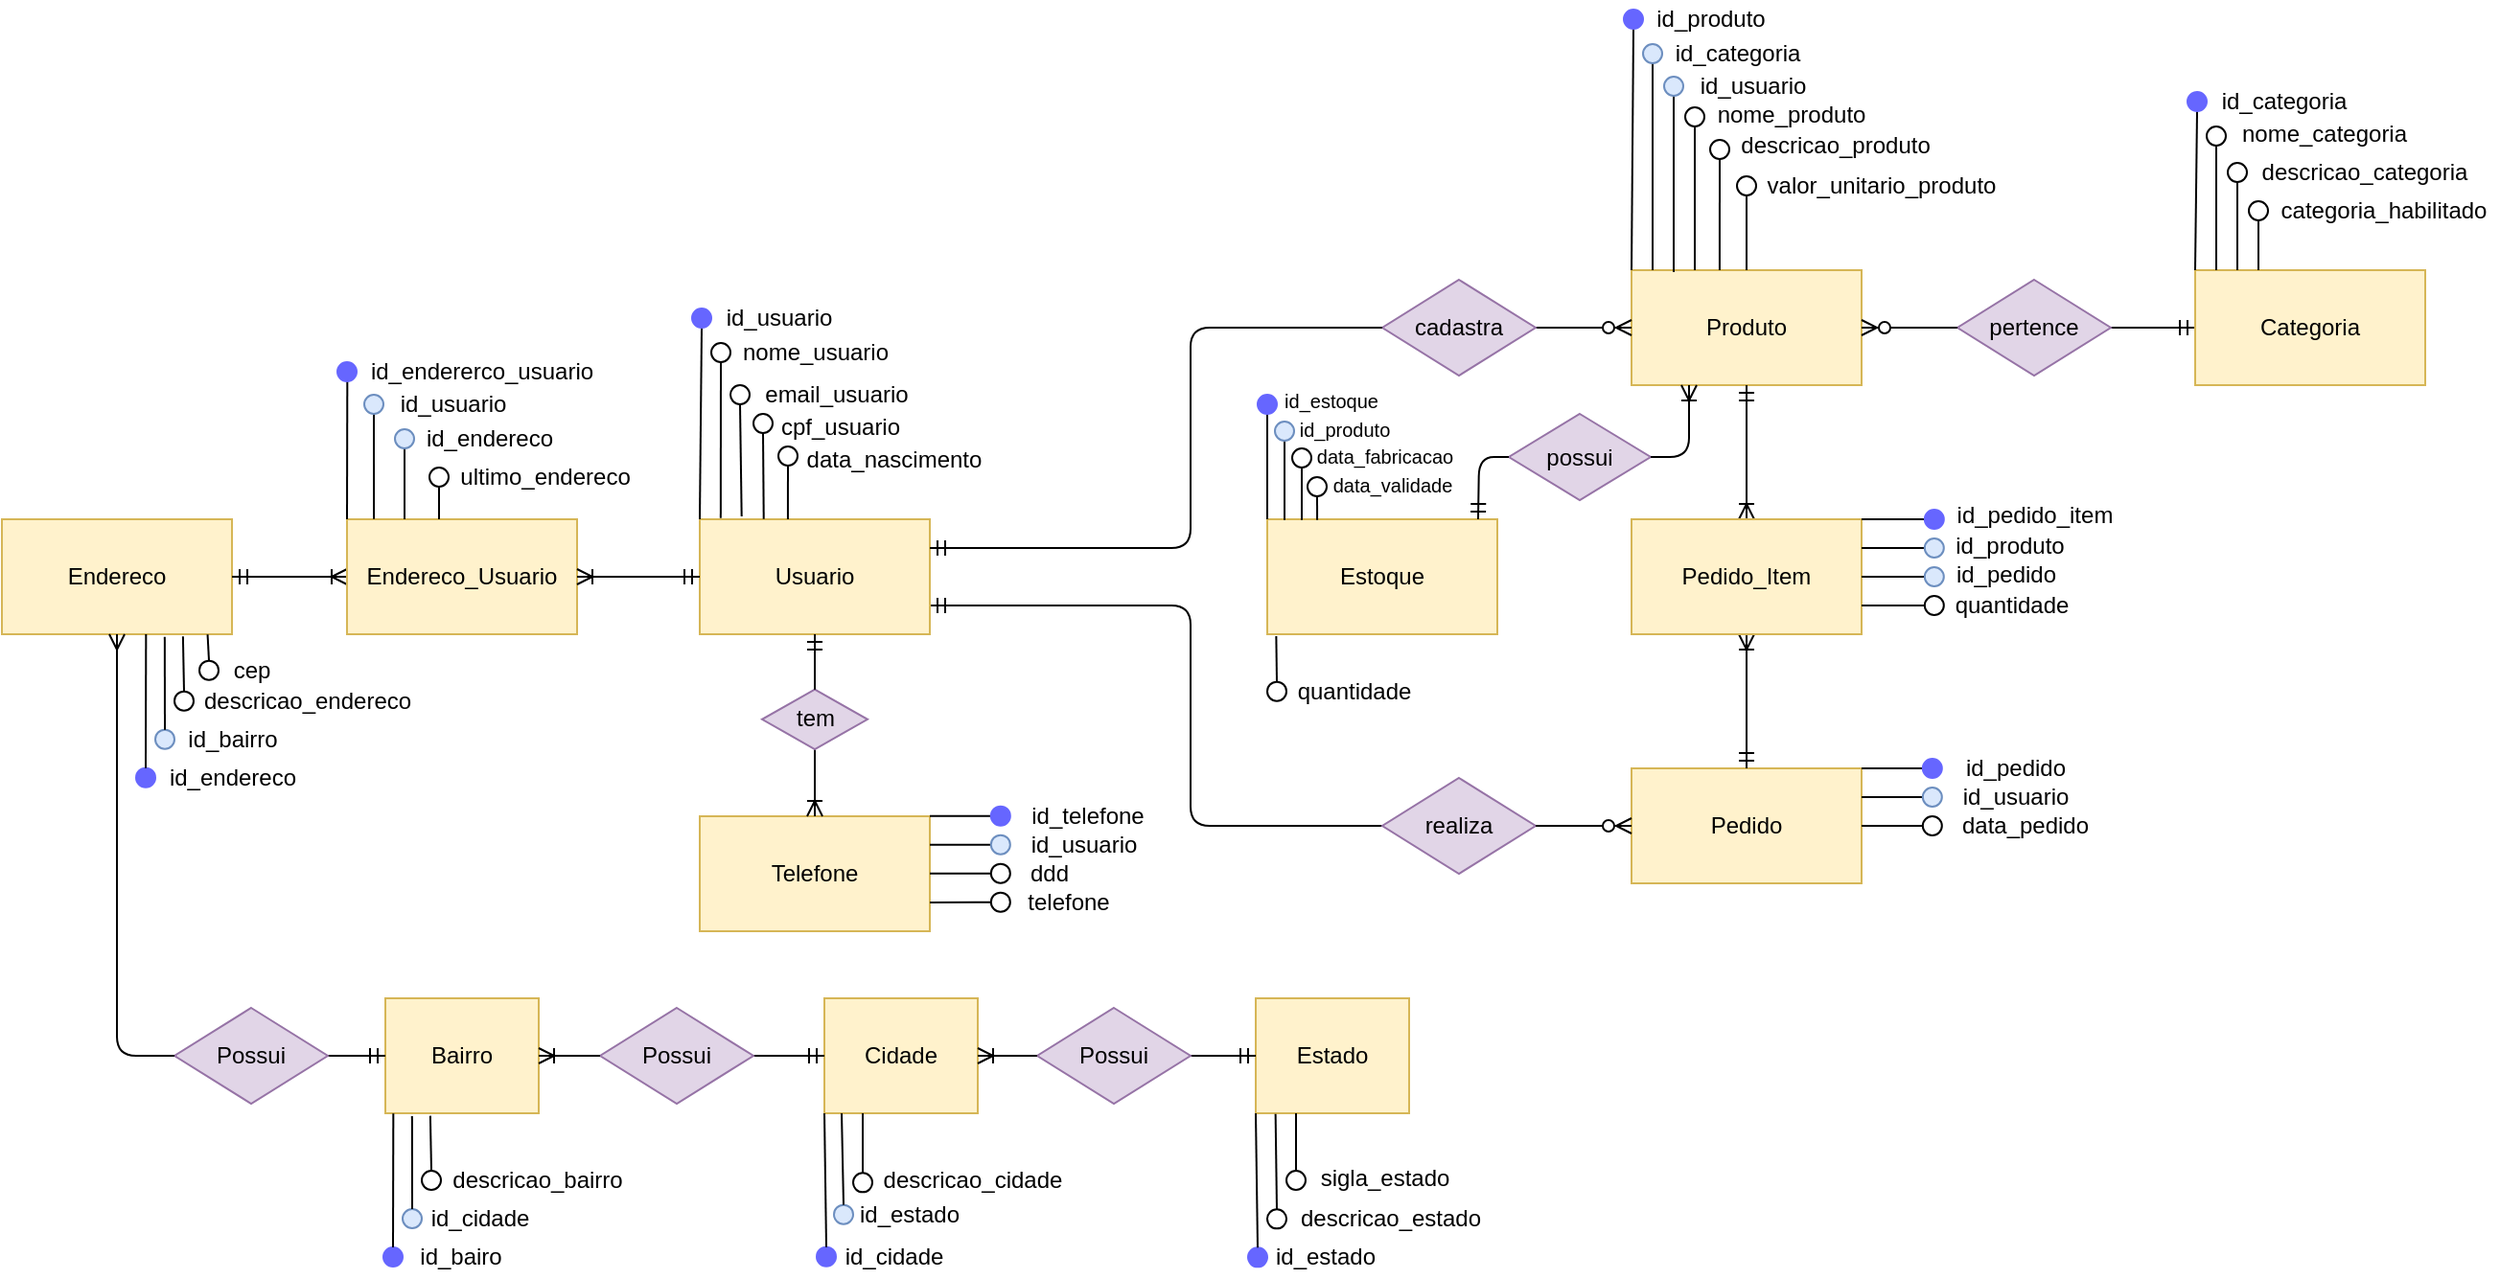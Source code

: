 <mxfile version="13.5.3" type="device"><diagram id="JwqUlzZLBY9QPJrZEvL3" name="Page-1"><mxGraphModel dx="2651" dy="984" grid="1" gridSize="10" guides="1" tooltips="1" connect="1" arrows="1" fold="1" page="1" pageScale="1" pageWidth="827" pageHeight="1169" math="0" shadow="0"><root><mxCell id="0"/><mxCell id="1" parent="0"/><mxCell id="ffkECKx6eUQ-tuwifMbe-81" value="Pedido" style="rounded=0;whiteSpace=wrap;html=1;fillColor=#fff2cc;strokeColor=#d6b656;" parent="1" vertex="1"><mxGeometry x="480" y="440" width="120" height="60" as="geometry"/></mxCell><mxCell id="ffkECKx6eUQ-tuwifMbe-83" value="Produto" style="rounded=0;whiteSpace=wrap;html=1;fillColor=#fff2cc;strokeColor=#d6b656;" parent="1" vertex="1"><mxGeometry x="480" y="180" width="120" height="60" as="geometry"/></mxCell><mxCell id="ffkECKx6eUQ-tuwifMbe-90" value="" style="endArrow=none;html=1;exitX=0;exitY=0.5;exitDx=0;exitDy=0;entryX=1;entryY=0.5;entryDx=0;entryDy=0;startArrow=ERmandOne;startFill=0;endFill=0;" parent="1" source="ffkECKx6eUQ-tuwifMbe-239" target="ffkECKx6eUQ-tuwifMbe-91" edge="1"><mxGeometry width="50" height="50" relative="1" as="geometry"><mxPoint x="770" y="210" as="sourcePoint"/><mxPoint x="740" y="270" as="targetPoint"/></mxGeometry></mxCell><mxCell id="ffkECKx6eUQ-tuwifMbe-91" value="pertence" style="rhombus;whiteSpace=wrap;html=1;fillColor=#e1d5e7;strokeColor=#9673a6;" parent="1" vertex="1"><mxGeometry x="650" y="185" width="80" height="50" as="geometry"/></mxCell><mxCell id="ffkECKx6eUQ-tuwifMbe-92" value="" style="endArrow=ERzeroToMany;html=1;exitX=0;exitY=0.5;exitDx=0;exitDy=0;entryX=1;entryY=0.5;entryDx=0;entryDy=0;startArrow=none;startFill=0;endFill=1;" parent="1" source="ffkECKx6eUQ-tuwifMbe-91" target="ffkECKx6eUQ-tuwifMbe-83" edge="1"><mxGeometry width="50" height="50" relative="1" as="geometry"><mxPoint x="810" y="340" as="sourcePoint"/><mxPoint x="570" y="330" as="targetPoint"/></mxGeometry></mxCell><mxCell id="ffkECKx6eUQ-tuwifMbe-101" value="" style="endArrow=none;html=1;exitX=1;exitY=0.75;exitDx=0;exitDy=0;startArrow=ERmandOne;startFill=0;endFill=0;entryX=0;entryY=0.5;entryDx=0;entryDy=0;edgeStyle=orthogonalEdgeStyle;" parent="1" source="ffkECKx6eUQ-tuwifMbe-188" target="ffkECKx6eUQ-tuwifMbe-102" edge="1"><mxGeometry width="50" height="50" relative="1" as="geometry"><mxPoint x="290" y="470" as="sourcePoint"/><mxPoint x="220" y="480" as="targetPoint"/><Array as="points"><mxPoint x="250" y="355"/><mxPoint x="250" y="470"/></Array></mxGeometry></mxCell><mxCell id="ffkECKx6eUQ-tuwifMbe-102" value="realiza" style="rhombus;whiteSpace=wrap;html=1;fillColor=#e1d5e7;strokeColor=#9673a6;" parent="1" vertex="1"><mxGeometry x="350" y="445" width="80" height="50" as="geometry"/></mxCell><mxCell id="ffkECKx6eUQ-tuwifMbe-138" value="" style="endArrow=ERzeroToMany;html=1;exitX=1;exitY=0.5;exitDx=0;exitDy=0;startArrow=none;startFill=0;endFill=1;entryX=0;entryY=0.5;entryDx=0;entryDy=0;" parent="1" source="ffkECKx6eUQ-tuwifMbe-102" target="ffkECKx6eUQ-tuwifMbe-81" edge="1"><mxGeometry width="50" height="50" relative="1" as="geometry"><mxPoint x="550" y="450" as="sourcePoint"/><mxPoint x="550" y="380" as="targetPoint"/></mxGeometry></mxCell><mxCell id="ffkECKx6eUQ-tuwifMbe-158" value="" style="endArrow=none;html=1;entryX=0;entryY=0;entryDx=0;entryDy=0;exitX=0.5;exitY=1;exitDx=0;exitDy=0;" parent="1" source="ffkECKx6eUQ-tuwifMbe-159" target="ffkECKx6eUQ-tuwifMbe-83" edge="1"><mxGeometry width="50" height="50" relative="1" as="geometry"><mxPoint x="480" y="100" as="sourcePoint"/><mxPoint x="490" y="190" as="targetPoint"/></mxGeometry></mxCell><mxCell id="ffkECKx6eUQ-tuwifMbe-159" value="" style="ellipse;whiteSpace=wrap;html=1;aspect=fixed;strokeColor=#6666FF;fillColor=#6666FF;" parent="1" vertex="1"><mxGeometry x="476" y="44" width="10" height="10" as="geometry"/></mxCell><mxCell id="ffkECKx6eUQ-tuwifMbe-164" value="id_produto" style="text;html=1;align=center;verticalAlign=middle;resizable=0;points=[];autosize=1;" parent="1" vertex="1"><mxGeometry x="486" y="39" width="70" height="20" as="geometry"/></mxCell><mxCell id="ffkECKx6eUQ-tuwifMbe-165" value="" style="endArrow=none;html=1;exitX=0.5;exitY=1;exitDx=0;exitDy=0;" parent="1" source="ffkECKx6eUQ-tuwifMbe-166" edge="1"><mxGeometry width="50" height="50" relative="1" as="geometry"><mxPoint x="503" y="115" as="sourcePoint"/><mxPoint x="502" y="181" as="targetPoint"/></mxGeometry></mxCell><mxCell id="ffkECKx6eUQ-tuwifMbe-166" value="" style="ellipse;whiteSpace=wrap;html=1;aspect=fixed;fillColor=#dae8fc;strokeColor=#6c8ebf;" parent="1" vertex="1"><mxGeometry x="497" y="79" width="10" height="10" as="geometry"/></mxCell><mxCell id="ffkECKx6eUQ-tuwifMbe-168" value="nome_produto" style="text;html=1;align=center;verticalAlign=middle;resizable=0;points=[];autosize=1;" parent="1" vertex="1"><mxGeometry x="518" y="89" width="90" height="20" as="geometry"/></mxCell><mxCell id="ffkECKx6eUQ-tuwifMbe-171" value="" style="endArrow=none;html=1;exitX=0.5;exitY=1;exitDx=0;exitDy=0;entryX=0.25;entryY=0;entryDx=0;entryDy=0;" parent="1" source="ffkECKx6eUQ-tuwifMbe-172" edge="1"><mxGeometry width="50" height="50" relative="1" as="geometry"><mxPoint x="514" y="140" as="sourcePoint"/><mxPoint x="513" y="180" as="targetPoint"/></mxGeometry></mxCell><mxCell id="ffkECKx6eUQ-tuwifMbe-172" value="" style="ellipse;whiteSpace=wrap;html=1;aspect=fixed;" parent="1" vertex="1"><mxGeometry x="508" y="95" width="10" height="10" as="geometry"/></mxCell><mxCell id="ffkECKx6eUQ-tuwifMbe-174" value="" style="endArrow=none;html=1;exitX=0.5;exitY=1;exitDx=0;exitDy=0;" parent="1" source="ffkECKx6eUQ-tuwifMbe-175" edge="1"><mxGeometry width="50" height="50" relative="1" as="geometry"><mxPoint x="494" y="110" as="sourcePoint"/><mxPoint x="491" y="180" as="targetPoint"/></mxGeometry></mxCell><mxCell id="ffkECKx6eUQ-tuwifMbe-175" value="" style="ellipse;whiteSpace=wrap;html=1;aspect=fixed;fillColor=#dae8fc;strokeColor=#6c8ebf;" parent="1" vertex="1"><mxGeometry x="486" y="62" width="10" height="10" as="geometry"/></mxCell><mxCell id="ffkECKx6eUQ-tuwifMbe-178" value="descricao_produto" style="text;html=1;align=center;verticalAlign=middle;resizable=0;points=[];autosize=1;" parent="1" vertex="1"><mxGeometry x="531" y="105" width="110" height="20" as="geometry"/></mxCell><mxCell id="ffkECKx6eUQ-tuwifMbe-179" value="" style="endArrow=none;html=1;exitX=0.5;exitY=1;exitDx=0;exitDy=0;entryX=0.383;entryY=0;entryDx=0;entryDy=0;entryPerimeter=0;" parent="1" source="ffkECKx6eUQ-tuwifMbe-180" target="ffkECKx6eUQ-tuwifMbe-83" edge="1"><mxGeometry width="50" height="50" relative="1" as="geometry"><mxPoint x="527" y="140" as="sourcePoint"/><mxPoint x="490" y="190" as="targetPoint"/></mxGeometry></mxCell><mxCell id="ffkECKx6eUQ-tuwifMbe-180" value="" style="ellipse;whiteSpace=wrap;html=1;aspect=fixed;" parent="1" vertex="1"><mxGeometry x="521" y="112" width="10" height="10" as="geometry"/></mxCell><mxCell id="ffkECKx6eUQ-tuwifMbe-184" value="" style="endArrow=none;html=1;exitX=0.5;exitY=1;exitDx=0;exitDy=0;entryX=0.5;entryY=0;entryDx=0;entryDy=0;" parent="1" source="ffkECKx6eUQ-tuwifMbe-185" target="ffkECKx6eUQ-tuwifMbe-83" edge="1"><mxGeometry width="50" height="50" relative="1" as="geometry"><mxPoint x="537" y="150" as="sourcePoint"/><mxPoint x="535.96" y="190" as="targetPoint"/></mxGeometry></mxCell><mxCell id="ffkECKx6eUQ-tuwifMbe-185" value="" style="ellipse;whiteSpace=wrap;html=1;aspect=fixed;" parent="1" vertex="1"><mxGeometry x="535" y="131" width="10" height="10" as="geometry"/></mxCell><mxCell id="ffkECKx6eUQ-tuwifMbe-186" value="valor_unitario_produto" style="text;html=1;align=center;verticalAlign=middle;resizable=0;points=[];autosize=1;" parent="1" vertex="1"><mxGeometry x="545" y="126" width="130" height="20" as="geometry"/></mxCell><mxCell id="ffkECKx6eUQ-tuwifMbe-188" value="Usuario" style="rounded=0;whiteSpace=wrap;html=1;fillColor=#fff2cc;strokeColor=#d6b656;" parent="1" vertex="1"><mxGeometry x="-6" y="310" width="120" height="60" as="geometry"/></mxCell><mxCell id="ffkECKx6eUQ-tuwifMbe-189" value="" style="endArrow=none;html=1;entryX=0;entryY=0;entryDx=0;entryDy=0;exitX=0.5;exitY=1;exitDx=0;exitDy=0;" parent="1" source="ffkECKx6eUQ-tuwifMbe-190" target="ffkECKx6eUQ-tuwifMbe-188" edge="1"><mxGeometry width="50" height="50" relative="1" as="geometry"><mxPoint x="-6" y="232" as="sourcePoint"/><mxPoint x="4" y="322" as="targetPoint"/></mxGeometry></mxCell><mxCell id="ffkECKx6eUQ-tuwifMbe-190" value="" style="ellipse;whiteSpace=wrap;html=1;aspect=fixed;strokeColor=#6666FF;fillColor=#6666FF;" parent="1" vertex="1"><mxGeometry x="-10" y="200" width="10" height="10" as="geometry"/></mxCell><mxCell id="ffkECKx6eUQ-tuwifMbe-191" value="id_usuario" style="text;html=1;align=center;verticalAlign=middle;resizable=0;points=[];autosize=1;" parent="1" vertex="1"><mxGeometry y="195" width="70" height="20" as="geometry"/></mxCell><mxCell id="ffkECKx6eUQ-tuwifMbe-194" value="nome_usuario" style="text;html=1;align=center;verticalAlign=middle;resizable=0;points=[];autosize=1;" parent="1" vertex="1"><mxGeometry x="9" y="213" width="90" height="20" as="geometry"/></mxCell><mxCell id="ffkECKx6eUQ-tuwifMbe-195" value="" style="endArrow=none;html=1;exitX=0.5;exitY=1;exitDx=0;exitDy=0;entryX=0.278;entryY=-0.003;entryDx=0;entryDy=0;entryPerimeter=0;" parent="1" source="ffkECKx6eUQ-tuwifMbe-196" target="ffkECKx6eUQ-tuwifMbe-188" edge="1"><mxGeometry width="50" height="50" relative="1" as="geometry"><mxPoint x="28" y="272" as="sourcePoint"/><mxPoint x="27" y="300" as="targetPoint"/></mxGeometry></mxCell><mxCell id="ffkECKx6eUQ-tuwifMbe-196" value="" style="ellipse;whiteSpace=wrap;html=1;aspect=fixed;" parent="1" vertex="1"><mxGeometry x="22" y="255" width="10" height="10" as="geometry"/></mxCell><mxCell id="ffkECKx6eUQ-tuwifMbe-198" value="" style="endArrow=none;html=1;exitX=0.5;exitY=1;exitDx=0;exitDy=0;entryX=0.091;entryY=-0.011;entryDx=0;entryDy=0;entryPerimeter=0;" parent="1" source="ffkECKx6eUQ-tuwifMbe-199" target="ffkECKx6eUQ-tuwifMbe-188" edge="1"><mxGeometry width="50" height="50" relative="1" as="geometry"><mxPoint x="8" y="242" as="sourcePoint"/><mxPoint x="5" y="300" as="targetPoint"/></mxGeometry></mxCell><mxCell id="ffkECKx6eUQ-tuwifMbe-199" value="" style="ellipse;whiteSpace=wrap;html=1;aspect=fixed;" parent="1" vertex="1"><mxGeometry y="218" width="10" height="10" as="geometry"/></mxCell><mxCell id="ffkECKx6eUQ-tuwifMbe-200" value="email_usuario" style="text;html=1;align=center;verticalAlign=middle;resizable=0;points=[];autosize=1;" parent="1" vertex="1"><mxGeometry x="20" y="235" width="90" height="20" as="geometry"/></mxCell><mxCell id="ffkECKx6eUQ-tuwifMbe-201" value="" style="endArrow=none;html=1;exitX=0.5;exitY=1;exitDx=0;exitDy=0;entryX=0.383;entryY=0;entryDx=0;entryDy=0;entryPerimeter=0;" parent="1" source="ffkECKx6eUQ-tuwifMbe-202" target="ffkECKx6eUQ-tuwifMbe-188" edge="1"><mxGeometry width="50" height="50" relative="1" as="geometry"><mxPoint x="41" y="272" as="sourcePoint"/><mxPoint x="4" y="322" as="targetPoint"/></mxGeometry></mxCell><mxCell id="ffkECKx6eUQ-tuwifMbe-202" value="" style="ellipse;whiteSpace=wrap;html=1;aspect=fixed;" parent="1" vertex="1"><mxGeometry x="35" y="272" width="10" height="10" as="geometry"/></mxCell><mxCell id="ffkECKx6eUQ-tuwifMbe-203" value="" style="endArrow=none;html=1;exitX=0.5;exitY=1;exitDx=0;exitDy=0;entryX=0.182;entryY=-0.025;entryDx=0;entryDy=0;entryPerimeter=0;" parent="1" source="ffkECKx6eUQ-tuwifMbe-204" target="ffkECKx6eUQ-tuwifMbe-188" edge="1"><mxGeometry width="50" height="50" relative="1" as="geometry"><mxPoint x="51" y="282" as="sourcePoint"/><mxPoint x="49.96" y="322" as="targetPoint"/></mxGeometry></mxCell><mxCell id="ffkECKx6eUQ-tuwifMbe-204" value="" style="ellipse;whiteSpace=wrap;html=1;aspect=fixed;" parent="1" vertex="1"><mxGeometry x="10" y="240" width="10" height="10" as="geometry"/></mxCell><mxCell id="ffkECKx6eUQ-tuwifMbe-205" value="cpf_usuario" style="text;html=1;align=center;verticalAlign=middle;resizable=0;points=[];autosize=1;" parent="1" vertex="1"><mxGeometry x="26.5" y="252" width="80" height="20" as="geometry"/></mxCell><mxCell id="ffkECKx6eUQ-tuwifMbe-206" value="data_nascimento" style="text;html=1;align=center;verticalAlign=middle;resizable=0;points=[];autosize=1;" parent="1" vertex="1"><mxGeometry x="40" y="269" width="110" height="20" as="geometry"/></mxCell><mxCell id="ffkECKx6eUQ-tuwifMbe-239" value="Categoria" style="rounded=0;whiteSpace=wrap;html=1;fillColor=#fff2cc;strokeColor=#d6b656;" parent="1" vertex="1"><mxGeometry x="774" y="180" width="120" height="60" as="geometry"/></mxCell><mxCell id="ffkECKx6eUQ-tuwifMbe-240" value="" style="endArrow=none;html=1;entryX=0;entryY=0;entryDx=0;entryDy=0;exitX=0.5;exitY=1;exitDx=0;exitDy=0;" parent="1" source="ffkECKx6eUQ-tuwifMbe-241" target="ffkECKx6eUQ-tuwifMbe-239" edge="1"><mxGeometry width="50" height="50" relative="1" as="geometry"><mxPoint x="774" y="105" as="sourcePoint"/><mxPoint x="784" y="195" as="targetPoint"/></mxGeometry></mxCell><mxCell id="ffkECKx6eUQ-tuwifMbe-241" value="" style="ellipse;whiteSpace=wrap;html=1;aspect=fixed;strokeColor=#6666FF;fillColor=#6666FF;" parent="1" vertex="1"><mxGeometry x="770" y="87" width="10" height="10" as="geometry"/></mxCell><mxCell id="ffkECKx6eUQ-tuwifMbe-242" value="id_categoria" style="text;html=1;align=center;verticalAlign=middle;resizable=0;points=[];autosize=1;" parent="1" vertex="1"><mxGeometry x="780" y="82" width="80" height="20" as="geometry"/></mxCell><mxCell id="ffkECKx6eUQ-tuwifMbe-243" value="" style="endArrow=none;html=1;exitX=0.5;exitY=1;exitDx=0;exitDy=0;" parent="1" source="ffkECKx6eUQ-tuwifMbe-244" edge="1"><mxGeometry width="50" height="50" relative="1" as="geometry"><mxPoint x="797" y="120" as="sourcePoint"/><mxPoint x="796" y="180" as="targetPoint"/></mxGeometry></mxCell><mxCell id="ffkECKx6eUQ-tuwifMbe-244" value="" style="ellipse;whiteSpace=wrap;html=1;aspect=fixed;" parent="1" vertex="1"><mxGeometry x="791" y="124" width="10" height="10" as="geometry"/></mxCell><mxCell id="ffkECKx6eUQ-tuwifMbe-245" value="nome_categoria" style="text;html=1;align=center;verticalAlign=middle;resizable=0;points=[];autosize=1;" parent="1" vertex="1"><mxGeometry x="791" y="99" width="100" height="20" as="geometry"/></mxCell><mxCell id="ffkECKx6eUQ-tuwifMbe-246" value="" style="endArrow=none;html=1;exitX=0.5;exitY=1;exitDx=0;exitDy=0;" parent="1" source="ffkECKx6eUQ-tuwifMbe-247" edge="1"><mxGeometry width="50" height="50" relative="1" as="geometry"><mxPoint x="808" y="145" as="sourcePoint"/><mxPoint x="807" y="180" as="targetPoint"/></mxGeometry></mxCell><mxCell id="ffkECKx6eUQ-tuwifMbe-247" value="" style="ellipse;whiteSpace=wrap;html=1;aspect=fixed;" parent="1" vertex="1"><mxGeometry x="802" y="144" width="10" height="10" as="geometry"/></mxCell><mxCell id="ffkECKx6eUQ-tuwifMbe-248" value="categoria_habilitado" style="text;html=1;align=center;verticalAlign=middle;resizable=0;points=[];autosize=1;" parent="1" vertex="1"><mxGeometry x="812" y="139" width="120" height="20" as="geometry"/></mxCell><mxCell id="ffkECKx6eUQ-tuwifMbe-249" value="" style="endArrow=none;html=1;exitX=0.5;exitY=1;exitDx=0;exitDy=0;" parent="1" source="ffkECKx6eUQ-tuwifMbe-250" edge="1"><mxGeometry width="50" height="50" relative="1" as="geometry"><mxPoint x="788" y="115" as="sourcePoint"/><mxPoint x="785" y="180" as="targetPoint"/></mxGeometry></mxCell><mxCell id="ffkECKx6eUQ-tuwifMbe-250" value="" style="ellipse;whiteSpace=wrap;html=1;aspect=fixed;" parent="1" vertex="1"><mxGeometry x="780" y="105" width="10" height="10" as="geometry"/></mxCell><mxCell id="ffkECKx6eUQ-tuwifMbe-251" value="descricao_categoria" style="text;html=1;align=center;verticalAlign=middle;resizable=0;points=[];autosize=1;" parent="1" vertex="1"><mxGeometry x="802" y="119" width="120" height="20" as="geometry"/></mxCell><mxCell id="ffkECKx6eUQ-tuwifMbe-256" value="id_categoria" style="text;html=1;align=center;verticalAlign=middle;resizable=0;points=[];autosize=1;" parent="1" vertex="1"><mxGeometry x="495" y="57" width="80" height="20" as="geometry"/></mxCell><mxCell id="ffkECKx6eUQ-tuwifMbe-268" value="" style="endArrow=none;html=1;exitX=0;exitY=0.5;exitDx=0;exitDy=0;entryX=1;entryY=0.25;entryDx=0;entryDy=0;" parent="1" source="ffkECKx6eUQ-tuwifMbe-269" target="ffkECKx6eUQ-tuwifMbe-81" edge="1"><mxGeometry width="50" height="50" relative="1" as="geometry"><mxPoint x="634.82" y="439" as="sourcePoint"/><mxPoint x="600.003" y="473.183" as="targetPoint"/></mxGeometry></mxCell><mxCell id="ffkECKx6eUQ-tuwifMbe-269" value="" style="ellipse;whiteSpace=wrap;html=1;aspect=fixed;fillColor=#dae8fc;strokeColor=#6c8ebf;" parent="1" vertex="1"><mxGeometry x="631.91" y="450" width="10" height="10" as="geometry"/></mxCell><mxCell id="ffkECKx6eUQ-tuwifMbe-282" value="" style="endArrow=none;html=1;entryX=1;entryY=0;entryDx=0;entryDy=0;exitX=0;exitY=0.5;exitDx=0;exitDy=0;" parent="1" source="ffkECKx6eUQ-tuwifMbe-284" target="ffkECKx6eUQ-tuwifMbe-81" edge="1"><mxGeometry width="50" height="50" relative="1" as="geometry"><mxPoint x="620" y="440" as="sourcePoint"/><mxPoint x="610.003" y="483.183" as="targetPoint"/></mxGeometry></mxCell><mxCell id="ffkECKx6eUQ-tuwifMbe-283" value="id_pedido" style="text;html=1;align=center;verticalAlign=middle;resizable=0;points=[];autosize=1;" parent="1" vertex="1"><mxGeometry x="644.91" y="430" width="70" height="20" as="geometry"/></mxCell><mxCell id="ffkECKx6eUQ-tuwifMbe-284" value="" style="ellipse;whiteSpace=wrap;html=1;aspect=fixed;strokeColor=#6666FF;fillColor=#6666FF;" parent="1" vertex="1"><mxGeometry x="631.91" y="435" width="10" height="10" as="geometry"/></mxCell><mxCell id="ffkECKx6eUQ-tuwifMbe-285" value="id_usuario" style="text;html=1;align=center;verticalAlign=middle;resizable=0;points=[];autosize=1;" parent="1" vertex="1"><mxGeometry x="644.91" y="445" width="70" height="20" as="geometry"/></mxCell><mxCell id="ffkECKx6eUQ-tuwifMbe-304" value="" style="endArrow=none;html=1;entryX=1;entryY=0.5;entryDx=0;entryDy=0;startArrow=ERzeroToMany;startFill=1;endFill=0;exitX=0;exitY=0.5;exitDx=0;exitDy=0;" parent="1" source="ffkECKx6eUQ-tuwifMbe-83" target="ffkECKx6eUQ-tuwifMbe-305" edge="1"><mxGeometry width="50" height="50" relative="1" as="geometry"><mxPoint x="490" y="210" as="sourcePoint"/><mxPoint x="442" y="275" as="targetPoint"/></mxGeometry></mxCell><mxCell id="ffkECKx6eUQ-tuwifMbe-305" value="cadastra" style="rhombus;whiteSpace=wrap;html=1;fillColor=#e1d5e7;strokeColor=#9673a6;" parent="1" vertex="1"><mxGeometry x="350" y="185" width="80" height="50" as="geometry"/></mxCell><mxCell id="ffkECKx6eUQ-tuwifMbe-306" value="" style="endArrow=ERmandOne;html=1;exitX=0;exitY=0.5;exitDx=0;exitDy=0;entryX=1;entryY=0.25;entryDx=0;entryDy=0;startArrow=none;startFill=0;endFill=0;edgeStyle=orthogonalEdgeStyle;" parent="1" source="ffkECKx6eUQ-tuwifMbe-305" target="ffkECKx6eUQ-tuwifMbe-188" edge="1"><mxGeometry width="50" height="50" relative="1" as="geometry"><mxPoint x="512" y="345" as="sourcePoint"/><mxPoint x="290" y="210" as="targetPoint"/><Array as="points"><mxPoint x="250" y="210"/><mxPoint x="250" y="325"/></Array></mxGeometry></mxCell><mxCell id="ffkECKx6eUQ-tuwifMbe-335" value="id_usuario" style="text;html=1;align=center;verticalAlign=middle;resizable=0;points=[];autosize=1;" parent="1" vertex="1"><mxGeometry x="508" y="74" width="70" height="20" as="geometry"/></mxCell><mxCell id="ffkECKx6eUQ-tuwifMbe-336" value="data_pedido" style="text;html=1;align=center;verticalAlign=middle;resizable=0;points=[];autosize=1;" parent="1" vertex="1"><mxGeometry x="644.91" y="460" width="80" height="20" as="geometry"/></mxCell><mxCell id="ffkECKx6eUQ-tuwifMbe-339" value="" style="endArrow=none;html=1;entryX=1;entryY=0.5;entryDx=0;entryDy=0;exitX=0;exitY=0.5;exitDx=0;exitDy=0;" parent="1" source="ffkECKx6eUQ-tuwifMbe-454" target="ffkECKx6eUQ-tuwifMbe-81" edge="1"><mxGeometry width="50" height="50" relative="1" as="geometry"><mxPoint x="636.08" y="478.706" as="sourcePoint"/><mxPoint x="610" y="480" as="targetPoint"/></mxGeometry></mxCell><mxCell id="ffkECKx6eUQ-tuwifMbe-341" value="Endereco" style="rounded=0;whiteSpace=wrap;html=1;fillColor=#fff2cc;strokeColor=#d6b656;" parent="1" vertex="1"><mxGeometry x="-370" y="310" width="120" height="60" as="geometry"/></mxCell><mxCell id="ffkECKx6eUQ-tuwifMbe-342" value="" style="endArrow=ERoneToMany;html=1;exitX=1;exitY=0.5;exitDx=0;exitDy=0;startArrow=ERmandOne;startFill=0;endFill=0;entryX=0;entryY=0.5;entryDx=0;entryDy=0;" parent="1" source="ffkECKx6eUQ-tuwifMbe-341" target="ffkECKx6eUQ-tuwifMbe-343" edge="1"><mxGeometry width="50" height="50" relative="1" as="geometry"><mxPoint x="-60" y="450" as="sourcePoint"/><mxPoint x="-210" y="310" as="targetPoint"/></mxGeometry></mxCell><mxCell id="ffkECKx6eUQ-tuwifMbe-343" value="Endereco_Usuario" style="rounded=0;whiteSpace=wrap;html=1;fillColor=#fff2cc;strokeColor=#d6b656;" parent="1" vertex="1"><mxGeometry x="-190" y="310" width="120" height="60" as="geometry"/></mxCell><mxCell id="ffkECKx6eUQ-tuwifMbe-346" value="" style="endArrow=ERmandOne;html=1;exitX=1;exitY=0.5;exitDx=0;exitDy=0;startArrow=ERoneToMany;startFill=0;endFill=0;entryX=0;entryY=0.5;entryDx=0;entryDy=0;" parent="1" source="ffkECKx6eUQ-tuwifMbe-343" target="ffkECKx6eUQ-tuwifMbe-188" edge="1"><mxGeometry width="50" height="50" relative="1" as="geometry"><mxPoint x="-220" y="350" as="sourcePoint"/><mxPoint x="-180" y="350" as="targetPoint"/></mxGeometry></mxCell><mxCell id="ffkECKx6eUQ-tuwifMbe-348" value="" style="endArrow=ERoneToMany;html=1;exitX=0.5;exitY=0;exitDx=0;exitDy=0;startArrow=ERmandOne;startFill=0;endFill=0;entryX=0.5;entryY=1;entryDx=0;entryDy=0;" parent="1" source="ffkECKx6eUQ-tuwifMbe-81" target="ffkECKx6eUQ-tuwifMbe-350" edge="1"><mxGeometry width="50" height="50" relative="1" as="geometry"><mxPoint x="535" y="437" as="sourcePoint"/><mxPoint x="535" y="377" as="targetPoint"/></mxGeometry></mxCell><mxCell id="ffkECKx6eUQ-tuwifMbe-349" value="" style="endArrow=ERoneToMany;html=1;startArrow=ERmandOne;startFill=0;endFill=0;exitX=0.5;exitY=1;exitDx=0;exitDy=0;entryX=0.5;entryY=0;entryDx=0;entryDy=0;" parent="1" source="ffkECKx6eUQ-tuwifMbe-83" target="ffkECKx6eUQ-tuwifMbe-350" edge="1"><mxGeometry width="50" height="50" relative="1" as="geometry"><mxPoint x="535" y="237" as="sourcePoint"/><mxPoint x="555" y="277" as="targetPoint"/></mxGeometry></mxCell><mxCell id="ffkECKx6eUQ-tuwifMbe-350" value="Pedido_Item" style="rounded=0;whiteSpace=wrap;html=1;fillColor=#fff2cc;strokeColor=#d6b656;" parent="1" vertex="1"><mxGeometry x="480" y="310" width="120" height="60" as="geometry"/></mxCell><mxCell id="ffkECKx6eUQ-tuwifMbe-351" value="Cidade" style="rounded=0;whiteSpace=wrap;html=1;fillColor=#fff2cc;strokeColor=#d6b656;" parent="1" vertex="1"><mxGeometry x="59" y="560" width="80" height="60" as="geometry"/></mxCell><mxCell id="ffkECKx6eUQ-tuwifMbe-352" value="Bairro" style="rounded=0;whiteSpace=wrap;html=1;fillColor=#fff2cc;strokeColor=#d6b656;" parent="1" vertex="1"><mxGeometry x="-170" y="560" width="80" height="60" as="geometry"/></mxCell><mxCell id="ffkECKx6eUQ-tuwifMbe-353" value="Estado" style="rounded=0;whiteSpace=wrap;html=1;fillColor=#fff2cc;strokeColor=#d6b656;" parent="1" vertex="1"><mxGeometry x="284" y="560" width="80" height="60" as="geometry"/></mxCell><mxCell id="ffkECKx6eUQ-tuwifMbe-355" value="" style="edgeStyle=orthogonalEdgeStyle;fontSize=12;html=1;endArrow=ERmandOne;startArrow=none;entryX=0;entryY=0.5;entryDx=0;entryDy=0;exitX=1;exitY=0.5;exitDx=0;exitDy=0;endFill=0;startFill=0;" parent="1" source="ffkECKx6eUQ-tuwifMbe-356" target="ffkECKx6eUQ-tuwifMbe-352" edge="1"><mxGeometry width="100" height="100" relative="1" as="geometry"><mxPoint x="100" y="425" as="sourcePoint"/><mxPoint x="310" y="525" as="targetPoint"/><Array as="points"/></mxGeometry></mxCell><mxCell id="ffkECKx6eUQ-tuwifMbe-356" value="Possui" style="rhombus;whiteSpace=wrap;html=1;strokeWidth=1;align=center;fillColor=#e1d5e7;strokeColor=#9673a6;" parent="1" vertex="1"><mxGeometry x="-280" y="565" width="80" height="50" as="geometry"/></mxCell><mxCell id="ffkECKx6eUQ-tuwifMbe-357" value="" style="edgeStyle=orthogonalEdgeStyle;fontSize=12;html=1;endArrow=none;startArrow=ERmany;entryX=0;entryY=0.5;entryDx=0;entryDy=0;endFill=0;startFill=0;exitX=0.5;exitY=1;exitDx=0;exitDy=0;" parent="1" source="ffkECKx6eUQ-tuwifMbe-341" target="ffkECKx6eUQ-tuwifMbe-356" edge="1"><mxGeometry width="100" height="100" relative="1" as="geometry"><mxPoint x="-300" y="380" as="sourcePoint"/><mxPoint x="310" y="525" as="targetPoint"/><Array as="points"/></mxGeometry></mxCell><mxCell id="ffkECKx6eUQ-tuwifMbe-358" value="" style="edgeStyle=orthogonalEdgeStyle;fontSize=12;html=1;endArrow=ERmandOne;startArrow=none;entryX=0;entryY=0.5;entryDx=0;entryDy=0;exitX=1;exitY=0.5;exitDx=0;exitDy=0;endFill=0;startFill=0;" parent="1" source="ffkECKx6eUQ-tuwifMbe-359" target="ffkECKx6eUQ-tuwifMbe-351" edge="1"><mxGeometry width="100" height="100" relative="1" as="geometry"><mxPoint x="310" y="425" as="sourcePoint"/><mxPoint x="485" y="590" as="targetPoint"/><Array as="points"/></mxGeometry></mxCell><mxCell id="ffkECKx6eUQ-tuwifMbe-359" value="&lt;font&gt;Possui&lt;/font&gt;" style="rhombus;whiteSpace=wrap;html=1;strokeWidth=1;align=center;fillColor=#e1d5e7;strokeColor=#9673a6;" parent="1" vertex="1"><mxGeometry x="-58" y="565" width="80" height="50" as="geometry"/></mxCell><mxCell id="ffkECKx6eUQ-tuwifMbe-360" value="" style="edgeStyle=orthogonalEdgeStyle;fontSize=12;html=1;endArrow=none;startArrow=ERoneToMany;entryX=0;entryY=0.5;entryDx=0;entryDy=0;endFill=0;exitX=1;exitY=0.5;exitDx=0;exitDy=0;startFill=0;" parent="1" source="ffkECKx6eUQ-tuwifMbe-352" target="ffkECKx6eUQ-tuwifMbe-359" edge="1"><mxGeometry width="100" height="100" relative="1" as="geometry"><mxPoint x="350" y="590" as="sourcePoint"/><mxPoint x="520" y="525" as="targetPoint"/><Array as="points"/></mxGeometry></mxCell><mxCell id="ffkECKx6eUQ-tuwifMbe-361" value="" style="edgeStyle=orthogonalEdgeStyle;fontSize=12;html=1;endArrow=ERmandOne;startArrow=none;entryX=0;entryY=0.5;entryDx=0;entryDy=0;exitX=1;exitY=0.5;exitDx=0;exitDy=0;endFill=0;startFill=0;" parent="1" source="ffkECKx6eUQ-tuwifMbe-362" target="ffkECKx6eUQ-tuwifMbe-353" edge="1"><mxGeometry width="100" height="100" relative="1" as="geometry"><mxPoint x="530" y="345" as="sourcePoint"/><mxPoint x="705" y="510" as="targetPoint"/><Array as="points"/></mxGeometry></mxCell><mxCell id="ffkECKx6eUQ-tuwifMbe-362" value="&lt;font&gt;Possui&lt;/font&gt;" style="rhombus;whiteSpace=wrap;html=1;strokeWidth=1;align=center;fillColor=#e1d5e7;strokeColor=#9673a6;" parent="1" vertex="1"><mxGeometry x="170" y="565" width="80" height="50" as="geometry"/></mxCell><mxCell id="ffkECKx6eUQ-tuwifMbe-363" value="" style="edgeStyle=orthogonalEdgeStyle;fontSize=12;html=1;endArrow=none;startArrow=ERoneToMany;entryX=0;entryY=0.5;entryDx=0;entryDy=0;exitX=1;exitY=0.5;exitDx=0;exitDy=0;endFill=0;startFill=0;" parent="1" source="ffkECKx6eUQ-tuwifMbe-351" target="ffkECKx6eUQ-tuwifMbe-362" edge="1"><mxGeometry width="100" height="100" relative="1" as="geometry"><mxPoint x="570" y="510" as="sourcePoint"/><mxPoint x="740" y="445" as="targetPoint"/><Array as="points"/></mxGeometry></mxCell><mxCell id="ffkECKx6eUQ-tuwifMbe-364" value="" style="ellipse;whiteSpace=wrap;html=1;aspect=fixed;strokeColor=#6666FF;fillColor=#6666FF;" parent="1" vertex="1"><mxGeometry x="-171" y="690" width="10" height="10" as="geometry"/></mxCell><mxCell id="ffkECKx6eUQ-tuwifMbe-365" value="" style="endArrow=none;html=1;exitX=0.052;exitY=1.003;exitDx=0;exitDy=0;exitPerimeter=0;entryX=0.5;entryY=0;entryDx=0;entryDy=0;" parent="1" source="ffkECKx6eUQ-tuwifMbe-352" target="ffkECKx6eUQ-tuwifMbe-364" edge="1"><mxGeometry width="50" height="50" relative="1" as="geometry"><mxPoint x="-149" y="620" as="sourcePoint"/><mxPoint x="-140" y="640" as="targetPoint"/></mxGeometry></mxCell><mxCell id="ffkECKx6eUQ-tuwifMbe-368" value="" style="ellipse;whiteSpace=wrap;html=1;aspect=fixed;fillColor=#dae8fc;strokeColor=#6c8ebf;" parent="1" vertex="1"><mxGeometry x="-161" y="670" width="10" height="10" as="geometry"/></mxCell><mxCell id="ffkECKx6eUQ-tuwifMbe-369" value="" style="endArrow=none;html=1;exitX=0.174;exitY=1.026;exitDx=0;exitDy=0;exitPerimeter=0;entryX=0.5;entryY=0;entryDx=0;entryDy=0;" parent="1" source="ffkECKx6eUQ-tuwifMbe-352" target="ffkECKx6eUQ-tuwifMbe-368" edge="1"><mxGeometry width="50" height="50" relative="1" as="geometry"><mxPoint x="-155.84" y="630.18" as="sourcePoint"/><mxPoint x="-130" y="650" as="targetPoint"/></mxGeometry></mxCell><mxCell id="ffkECKx6eUQ-tuwifMbe-370" value="" style="ellipse;whiteSpace=wrap;html=1;aspect=fixed;" parent="1" vertex="1"><mxGeometry x="-151" y="650" width="10" height="10" as="geometry"/></mxCell><mxCell id="ffkECKx6eUQ-tuwifMbe-371" value="" style="endArrow=none;html=1;exitX=0.293;exitY=1.022;exitDx=0;exitDy=0;exitPerimeter=0;entryX=0.5;entryY=0;entryDx=0;entryDy=0;" parent="1" source="ffkECKx6eUQ-tuwifMbe-352" target="ffkECKx6eUQ-tuwifMbe-370" edge="1"><mxGeometry width="50" height="50" relative="1" as="geometry"><mxPoint x="-145.84" y="640.18" as="sourcePoint"/><mxPoint x="-120" y="660" as="targetPoint"/><Array as="points"><mxPoint x="-146" y="650"/></Array></mxGeometry></mxCell><mxCell id="2" value="id_bairo" style="text;html=1;align=center;verticalAlign=middle;resizable=0;points=[];autosize=1;fontColor=#000000;" parent="1" vertex="1"><mxGeometry x="-161" y="685" width="60" height="20" as="geometry"/></mxCell><mxCell id="ffkECKx6eUQ-tuwifMbe-372" value="descricao_bairro" style="text;html=1;align=center;verticalAlign=middle;resizable=0;points=[];autosize=1;fontColor=#000000;" parent="1" vertex="1"><mxGeometry x="-141" y="645" width="100" height="20" as="geometry"/></mxCell><mxCell id="ffkECKx6eUQ-tuwifMbe-373" value="id_cidade" style="text;html=1;align=center;verticalAlign=middle;resizable=0;points=[];autosize=1;fontColor=#000000;" parent="1" vertex="1"><mxGeometry x="-156" y="665" width="70" height="20" as="geometry"/></mxCell><mxCell id="ffkECKx6eUQ-tuwifMbe-383" value="" style="ellipse;whiteSpace=wrap;html=1;aspect=fixed;strokeColor=#6666FF;fillColor=#6666FF;" parent="1" vertex="1"><mxGeometry x="55" y="689.82" width="10" height="10" as="geometry"/></mxCell><mxCell id="ffkECKx6eUQ-tuwifMbe-384" value="" style="endArrow=none;html=1;entryX=0.5;entryY=0;entryDx=0;entryDy=0;exitX=0;exitY=1;exitDx=0;exitDy=0;" parent="1" source="ffkECKx6eUQ-tuwifMbe-351" target="ffkECKx6eUQ-tuwifMbe-383" edge="1"><mxGeometry width="50" height="50" relative="1" as="geometry"><mxPoint x="50" y="640" as="sourcePoint"/><mxPoint x="86" y="639.82" as="targetPoint"/></mxGeometry></mxCell><mxCell id="ffkECKx6eUQ-tuwifMbe-385" value="" style="ellipse;whiteSpace=wrap;html=1;aspect=fixed;fillColor=#dae8fc;strokeColor=#6c8ebf;" parent="1" vertex="1"><mxGeometry x="64" y="667.82" width="10" height="10" as="geometry"/></mxCell><mxCell id="ffkECKx6eUQ-tuwifMbe-387" value="" style="ellipse;whiteSpace=wrap;html=1;aspect=fixed;" parent="1" vertex="1"><mxGeometry x="74" y="651.18" width="10" height="10" as="geometry"/></mxCell><mxCell id="ffkECKx6eUQ-tuwifMbe-389" value="id_cidade" style="text;html=1;align=center;verticalAlign=middle;resizable=0;points=[];autosize=1;fontColor=#000000;" parent="1" vertex="1"><mxGeometry x="60" y="684.82" width="70" height="20" as="geometry"/></mxCell><mxCell id="ffkECKx6eUQ-tuwifMbe-390" value="descricao_cidade" style="text;html=1;align=center;verticalAlign=middle;resizable=0;points=[];autosize=1;fontColor=#000000;" parent="1" vertex="1"><mxGeometry x="80.5" y="644.82" width="110" height="20" as="geometry"/></mxCell><mxCell id="ffkECKx6eUQ-tuwifMbe-391" value="id_estado" style="text;html=1;align=center;verticalAlign=middle;resizable=0;points=[];autosize=1;fontColor=#000000;" parent="1" vertex="1"><mxGeometry x="68" y="662.82" width="70" height="20" as="geometry"/></mxCell><mxCell id="ffkECKx6eUQ-tuwifMbe-392" value="" style="ellipse;whiteSpace=wrap;html=1;aspect=fixed;strokeColor=#6666FF;fillColor=#6666FF;" parent="1" vertex="1"><mxGeometry x="280" y="690.18" width="10" height="10" as="geometry"/></mxCell><mxCell id="ffkECKx6eUQ-tuwifMbe-393" value="" style="endArrow=none;html=1;entryX=0.5;entryY=0;entryDx=0;entryDy=0;exitX=0;exitY=1;exitDx=0;exitDy=0;" parent="1" source="ffkECKx6eUQ-tuwifMbe-353" target="ffkECKx6eUQ-tuwifMbe-392" edge="1"><mxGeometry width="50" height="50" relative="1" as="geometry"><mxPoint x="270" y="630" as="sourcePoint"/><mxPoint x="311" y="640.18" as="targetPoint"/></mxGeometry></mxCell><mxCell id="ffkECKx6eUQ-tuwifMbe-394" value="" style="ellipse;whiteSpace=wrap;html=1;aspect=fixed;" parent="1" vertex="1"><mxGeometry x="290" y="670.18" width="10" height="10" as="geometry"/></mxCell><mxCell id="ffkECKx6eUQ-tuwifMbe-395" value="" style="endArrow=none;html=1;entryX=0.5;entryY=0;entryDx=0;entryDy=0;exitX=0.129;exitY=1.006;exitDx=0;exitDy=0;exitPerimeter=0;" parent="1" source="ffkECKx6eUQ-tuwifMbe-353" target="ffkECKx6eUQ-tuwifMbe-394" edge="1"><mxGeometry width="50" height="50" relative="1" as="geometry"><mxPoint x="295" y="640" as="sourcePoint"/><mxPoint x="321" y="650.18" as="targetPoint"/></mxGeometry></mxCell><mxCell id="ffkECKx6eUQ-tuwifMbe-398" value="id_estado" style="text;html=1;align=center;verticalAlign=middle;resizable=0;points=[];autosize=1;fontColor=#000000;" parent="1" vertex="1"><mxGeometry x="285" y="685.18" width="70" height="20" as="geometry"/></mxCell><mxCell id="ffkECKx6eUQ-tuwifMbe-399" value="descricao_estado" style="text;html=1;align=center;verticalAlign=middle;resizable=0;points=[];autosize=1;fontColor=#000000;" parent="1" vertex="1"><mxGeometry x="299" y="665.18" width="110" height="20" as="geometry"/></mxCell><mxCell id="ffkECKx6eUQ-tuwifMbe-401" value="" style="ellipse;whiteSpace=wrap;html=1;aspect=fixed;strokeColor=#6666FF;fillColor=#6666FF;" parent="1" vertex="1"><mxGeometry x="-300" y="439.82" width="10" height="10" as="geometry"/></mxCell><mxCell id="ffkECKx6eUQ-tuwifMbe-402" value="" style="endArrow=none;html=1;exitX=0.052;exitY=1.003;exitDx=0;exitDy=0;exitPerimeter=0;entryX=0.5;entryY=0;entryDx=0;entryDy=0;" parent="1" target="ffkECKx6eUQ-tuwifMbe-401" edge="1"><mxGeometry width="50" height="50" relative="1" as="geometry"><mxPoint x="-294.84" y="370.0" as="sourcePoint"/><mxPoint x="-269" y="389.82" as="targetPoint"/></mxGeometry></mxCell><mxCell id="ffkECKx6eUQ-tuwifMbe-403" value="" style="ellipse;whiteSpace=wrap;html=1;aspect=fixed;fillColor=#dae8fc;strokeColor=#6c8ebf;" parent="1" vertex="1"><mxGeometry x="-290" y="419.82" width="10" height="10" as="geometry"/></mxCell><mxCell id="ffkECKx6eUQ-tuwifMbe-404" value="" style="endArrow=none;html=1;exitX=0.174;exitY=1.026;exitDx=0;exitDy=0;exitPerimeter=0;entryX=0.5;entryY=0;entryDx=0;entryDy=0;" parent="1" target="ffkECKx6eUQ-tuwifMbe-403" edge="1"><mxGeometry width="50" height="50" relative="1" as="geometry"><mxPoint x="-285.08" y="371.38" as="sourcePoint"/><mxPoint x="-259" y="399.82" as="targetPoint"/></mxGeometry></mxCell><mxCell id="ffkECKx6eUQ-tuwifMbe-405" value="" style="ellipse;whiteSpace=wrap;html=1;aspect=fixed;" parent="1" vertex="1"><mxGeometry x="-280" y="399.82" width="10" height="10" as="geometry"/></mxCell><mxCell id="ffkECKx6eUQ-tuwifMbe-406" value="" style="endArrow=none;html=1;exitX=0.293;exitY=1.022;exitDx=0;exitDy=0;exitPerimeter=0;entryX=0.5;entryY=0;entryDx=0;entryDy=0;" parent="1" target="ffkECKx6eUQ-tuwifMbe-405" edge="1"><mxGeometry width="50" height="50" relative="1" as="geometry"><mxPoint x="-275.56" y="371.14" as="sourcePoint"/><mxPoint x="-249" y="409.82" as="targetPoint"/><Array as="points"><mxPoint x="-275" y="399.82"/></Array></mxGeometry></mxCell><mxCell id="ffkECKx6eUQ-tuwifMbe-407" value="id_endereco" style="text;html=1;align=center;verticalAlign=middle;resizable=0;points=[];autosize=1;fontColor=#000000;" parent="1" vertex="1"><mxGeometry x="-290" y="434.82" width="80" height="20" as="geometry"/></mxCell><mxCell id="ffkECKx6eUQ-tuwifMbe-408" value="descricao_endereco" style="text;html=1;align=center;verticalAlign=middle;resizable=0;points=[];autosize=1;fontColor=#000000;" parent="1" vertex="1"><mxGeometry x="-271" y="394.82" width="120" height="20" as="geometry"/></mxCell><mxCell id="ffkECKx6eUQ-tuwifMbe-409" value="id_bairro" style="text;html=1;align=center;verticalAlign=middle;resizable=0;points=[];autosize=1;fontColor=#000000;" parent="1" vertex="1"><mxGeometry x="-280" y="414.82" width="60" height="20" as="geometry"/></mxCell><mxCell id="ffkECKx6eUQ-tuwifMbe-423" value="" style="endArrow=none;html=1;entryX=0;entryY=0;entryDx=0;entryDy=0;" parent="1" source="ffkECKx6eUQ-tuwifMbe-424" target="ffkECKx6eUQ-tuwifMbe-343" edge="1"><mxGeometry width="50" height="50" relative="1" as="geometry"><mxPoint x="-190" y="230" as="sourcePoint"/><mxPoint x="-266" y="298" as="targetPoint"/></mxGeometry></mxCell><mxCell id="ffkECKx6eUQ-tuwifMbe-424" value="" style="ellipse;whiteSpace=wrap;html=1;aspect=fixed;strokeColor=#6666FF;fillColor=#6666FF;" parent="1" vertex="1"><mxGeometry x="-195" y="228" width="10" height="10" as="geometry"/></mxCell><mxCell id="ffkECKx6eUQ-tuwifMbe-430" value="id_endererco_usuario" style="text;html=1;align=center;verticalAlign=middle;resizable=0;points=[];autosize=1;" parent="1" vertex="1"><mxGeometry x="-185" y="223" width="130" height="20" as="geometry"/></mxCell><mxCell id="ffkECKx6eUQ-tuwifMbe-431" value="" style="endArrow=none;html=1;entryX=0.117;entryY=-0.003;entryDx=0;entryDy=0;entryPerimeter=0;" parent="1" source="ffkECKx6eUQ-tuwifMbe-432" target="ffkECKx6eUQ-tuwifMbe-343" edge="1"><mxGeometry width="50" height="50" relative="1" as="geometry"><mxPoint x="-175" y="245" as="sourcePoint"/><mxPoint x="-175" y="300" as="targetPoint"/></mxGeometry></mxCell><mxCell id="ffkECKx6eUQ-tuwifMbe-432" value="" style="ellipse;whiteSpace=wrap;html=1;aspect=fixed;strokeColor=#6c8ebf;fillColor=#dae8fc;" parent="1" vertex="1"><mxGeometry x="-181" y="245" width="10" height="10" as="geometry"/></mxCell><mxCell id="ffkECKx6eUQ-tuwifMbe-433" value="id_usuario" style="text;html=1;align=center;verticalAlign=middle;resizable=0;points=[];autosize=1;" parent="1" vertex="1"><mxGeometry x="-170" y="240" width="70" height="20" as="geometry"/></mxCell><mxCell id="ffkECKx6eUQ-tuwifMbe-434" value="" style="endArrow=none;html=1;entryX=0.25;entryY=0;entryDx=0;entryDy=0;" parent="1" source="ffkECKx6eUQ-tuwifMbe-435" target="ffkECKx6eUQ-tuwifMbe-343" edge="1"><mxGeometry width="50" height="50" relative="1" as="geometry"><mxPoint x="-161" y="265" as="sourcePoint"/><mxPoint x="-161" y="290" as="targetPoint"/></mxGeometry></mxCell><mxCell id="ffkECKx6eUQ-tuwifMbe-435" value="" style="ellipse;whiteSpace=wrap;html=1;aspect=fixed;strokeColor=#6c8ebf;fillColor=#dae8fc;" parent="1" vertex="1"><mxGeometry x="-165" y="263" width="10" height="10" as="geometry"/></mxCell><mxCell id="ffkECKx6eUQ-tuwifMbe-436" value="id_endereco" style="text;html=1;align=center;verticalAlign=middle;resizable=0;points=[];autosize=1;" parent="1" vertex="1"><mxGeometry x="-156" y="258" width="80" height="20" as="geometry"/></mxCell><mxCell id="ffkECKx6eUQ-tuwifMbe-437" value="" style="endArrow=none;html=1;entryX=0.4;entryY=0;entryDx=0;entryDy=0;entryPerimeter=0;" parent="1" source="ffkECKx6eUQ-tuwifMbe-438" target="ffkECKx6eUQ-tuwifMbe-343" edge="1"><mxGeometry width="50" height="50" relative="1" as="geometry"><mxPoint x="-143" y="285" as="sourcePoint"/><mxPoint x="-142" y="300" as="targetPoint"/></mxGeometry></mxCell><mxCell id="ffkECKx6eUQ-tuwifMbe-438" value="" style="ellipse;whiteSpace=wrap;html=1;aspect=fixed;" parent="1" vertex="1"><mxGeometry x="-147" y="283" width="10" height="10" as="geometry"/></mxCell><mxCell id="ffkECKx6eUQ-tuwifMbe-439" value="ultimo_endereco" style="text;html=1;align=center;verticalAlign=middle;resizable=0;points=[];autosize=1;" parent="1" vertex="1"><mxGeometry x="-137" y="278" width="100" height="20" as="geometry"/></mxCell><mxCell id="ffkECKx6eUQ-tuwifMbe-443" value="" style="endArrow=none;html=1;exitX=0;exitY=0.5;exitDx=0;exitDy=0;entryX=1;entryY=0.25;entryDx=0;entryDy=0;" parent="1" source="ffkECKx6eUQ-tuwifMbe-444" edge="1"><mxGeometry width="50" height="50" relative="1" as="geometry"><mxPoint x="632.91" y="329" as="sourcePoint"/><mxPoint x="600" y="325" as="targetPoint"/></mxGeometry></mxCell><mxCell id="ffkECKx6eUQ-tuwifMbe-444" value="" style="ellipse;whiteSpace=wrap;html=1;aspect=fixed;fillColor=#dae8fc;strokeColor=#6c8ebf;" parent="1" vertex="1"><mxGeometry x="632.91" y="320" width="10" height="10" as="geometry"/></mxCell><mxCell id="ffkECKx6eUQ-tuwifMbe-445" value="" style="endArrow=none;html=1;entryX=1;entryY=0.5;entryDx=0;entryDy=0;exitX=0;exitY=0.5;exitDx=0;exitDy=0;" parent="1" source="ffkECKx6eUQ-tuwifMbe-450" target="ffkECKx6eUQ-tuwifMbe-350" edge="1"><mxGeometry width="50" height="50" relative="1" as="geometry"><mxPoint x="633" y="344" as="sourcePoint"/><mxPoint x="601" y="344" as="targetPoint"/></mxGeometry></mxCell><mxCell id="ffkECKx6eUQ-tuwifMbe-446" value="" style="endArrow=none;html=1;exitX=0;exitY=0.5;exitDx=0;exitDy=0;entryX=1;entryY=0;entryDx=0;entryDy=0;" parent="1" source="ffkECKx6eUQ-tuwifMbe-448" target="ffkECKx6eUQ-tuwifMbe-350" edge="1"><mxGeometry width="50" height="50" relative="1" as="geometry"><mxPoint x="621" y="314" as="sourcePoint"/><mxPoint x="620" y="310" as="targetPoint"/></mxGeometry></mxCell><mxCell id="ffkECKx6eUQ-tuwifMbe-447" value="id_pedido_item" style="text;html=1;align=center;verticalAlign=middle;resizable=0;points=[];autosize=1;" parent="1" vertex="1"><mxGeometry x="640.0" y="298" width="100" height="20" as="geometry"/></mxCell><mxCell id="ffkECKx6eUQ-tuwifMbe-448" value="" style="ellipse;whiteSpace=wrap;html=1;aspect=fixed;strokeColor=#6666FF;fillColor=#6666FF;" parent="1" vertex="1"><mxGeometry x="632.91" y="305" width="10" height="10" as="geometry"/></mxCell><mxCell id="ffkECKx6eUQ-tuwifMbe-449" value="id_produto" style="text;html=1;align=center;verticalAlign=middle;resizable=0;points=[];autosize=1;" parent="1" vertex="1"><mxGeometry x="641.91" y="314" width="70" height="20" as="geometry"/></mxCell><mxCell id="ffkECKx6eUQ-tuwifMbe-450" value="" style="ellipse;whiteSpace=wrap;html=1;aspect=fixed;fillColor=#dae8fc;strokeColor=#6c8ebf;" parent="1" vertex="1"><mxGeometry x="632.91" y="335" width="10" height="10" as="geometry"/></mxCell><mxCell id="ffkECKx6eUQ-tuwifMbe-451" value="id_pedido" style="text;html=1;align=center;verticalAlign=middle;resizable=0;points=[];autosize=1;" parent="1" vertex="1"><mxGeometry x="640.0" y="329" width="70" height="20" as="geometry"/></mxCell><mxCell id="ffkECKx6eUQ-tuwifMbe-454" value="" style="ellipse;whiteSpace=wrap;html=1;aspect=fixed;" parent="1" vertex="1"><mxGeometry x="631.91" y="465" width="10" height="10" as="geometry"/></mxCell><mxCell id="ffkECKx6eUQ-tuwifMbe-455" value="Telefone" style="rounded=0;whiteSpace=wrap;html=1;fillColor=#fff2cc;strokeColor=#d6b656;" parent="1" vertex="1"><mxGeometry x="-6" y="465" width="120" height="60" as="geometry"/></mxCell><mxCell id="ffkECKx6eUQ-tuwifMbe-456" value="" style="endArrow=ERoneToMany;html=1;startArrow=none;startFill=0;endFill=0;entryX=0.5;entryY=0;entryDx=0;entryDy=0;exitX=0.5;exitY=1;exitDx=0;exitDy=0;" parent="1" source="ffkECKx6eUQ-tuwifMbe-457" target="ffkECKx6eUQ-tuwifMbe-455" edge="1"><mxGeometry width="50" height="50" relative="1" as="geometry"><mxPoint x="56" y="430" as="sourcePoint"/><mxPoint x="4" y="350" as="targetPoint"/></mxGeometry></mxCell><mxCell id="ffkECKx6eUQ-tuwifMbe-457" value="tem" style="rhombus;whiteSpace=wrap;html=1;fillColor=#e1d5e7;strokeColor=#9673a6;" parent="1" vertex="1"><mxGeometry x="26.5" y="398.82" width="55" height="31.18" as="geometry"/></mxCell><mxCell id="ffkECKx6eUQ-tuwifMbe-458" value="" style="endArrow=ERmandOne;html=1;startArrow=none;startFill=0;endFill=0;entryX=0.5;entryY=1;entryDx=0;entryDy=0;exitX=0.5;exitY=0;exitDx=0;exitDy=0;" parent="1" source="ffkECKx6eUQ-tuwifMbe-457" target="ffkECKx6eUQ-tuwifMbe-188" edge="1"><mxGeometry width="50" height="50" relative="1" as="geometry"><mxPoint x="66.5" y="460" as="sourcePoint"/><mxPoint x="66" y="481.2" as="targetPoint"/></mxGeometry></mxCell><mxCell id="ffkECKx6eUQ-tuwifMbe-459" value="" style="endArrow=none;html=1;exitX=0;exitY=0.5;exitDx=0;exitDy=0;entryX=1;entryY=0.25;entryDx=0;entryDy=0;" parent="1" source="ffkECKx6eUQ-tuwifMbe-460" edge="1"><mxGeometry width="50" height="50" relative="1" as="geometry"><mxPoint x="148.82" y="463.82" as="sourcePoint"/><mxPoint x="114" y="479.82" as="targetPoint"/></mxGeometry></mxCell><mxCell id="ffkECKx6eUQ-tuwifMbe-460" value="" style="ellipse;whiteSpace=wrap;html=1;aspect=fixed;fillColor=#dae8fc;strokeColor=#6c8ebf;" parent="1" vertex="1"><mxGeometry x="145.91" y="474.82" width="10" height="10" as="geometry"/></mxCell><mxCell id="ffkECKx6eUQ-tuwifMbe-461" value="" style="endArrow=none;html=1;entryX=1;entryY=0;entryDx=0;entryDy=0;exitX=0;exitY=0.5;exitDx=0;exitDy=0;" parent="1" source="ffkECKx6eUQ-tuwifMbe-463" edge="1"><mxGeometry width="50" height="50" relative="1" as="geometry"><mxPoint x="134" y="464.82" as="sourcePoint"/><mxPoint x="114" y="464.82" as="targetPoint"/></mxGeometry></mxCell><mxCell id="ffkECKx6eUQ-tuwifMbe-462" value="id_telefone" style="text;html=1;align=center;verticalAlign=middle;resizable=0;points=[];autosize=1;" parent="1" vertex="1"><mxGeometry x="160.91" y="454.82" width="70" height="20" as="geometry"/></mxCell><mxCell id="ffkECKx6eUQ-tuwifMbe-463" value="" style="ellipse;whiteSpace=wrap;html=1;aspect=fixed;strokeColor=#6666FF;fillColor=#6666FF;" parent="1" vertex="1"><mxGeometry x="145.91" y="459.82" width="10" height="10" as="geometry"/></mxCell><mxCell id="ffkECKx6eUQ-tuwifMbe-464" value="id_usuario" style="text;html=1;align=center;verticalAlign=middle;resizable=0;points=[];autosize=1;" parent="1" vertex="1"><mxGeometry x="158.91" y="469.82" width="70" height="20" as="geometry"/></mxCell><mxCell id="ffkECKx6eUQ-tuwifMbe-465" value="ddd" style="text;html=1;align=center;verticalAlign=middle;resizable=0;points=[];autosize=1;" parent="1" vertex="1"><mxGeometry x="155.91" y="484.82" width="40" height="20" as="geometry"/></mxCell><mxCell id="ffkECKx6eUQ-tuwifMbe-466" value="" style="endArrow=none;html=1;entryX=1;entryY=0.5;entryDx=0;entryDy=0;exitX=0;exitY=0.5;exitDx=0;exitDy=0;" parent="1" source="ffkECKx6eUQ-tuwifMbe-467" edge="1"><mxGeometry width="50" height="50" relative="1" as="geometry"><mxPoint x="150.08" y="503.526" as="sourcePoint"/><mxPoint x="114" y="494.82" as="targetPoint"/></mxGeometry></mxCell><mxCell id="ffkECKx6eUQ-tuwifMbe-467" value="" style="ellipse;whiteSpace=wrap;html=1;aspect=fixed;" parent="1" vertex="1"><mxGeometry x="145.91" y="489.82" width="10" height="10" as="geometry"/></mxCell><mxCell id="ffkECKx6eUQ-tuwifMbe-468" value="" style="endArrow=none;html=1;entryX=1;entryY=0.75;entryDx=0;entryDy=0;exitX=0;exitY=0.5;exitDx=0;exitDy=0;" parent="1" source="ffkECKx6eUQ-tuwifMbe-469" target="ffkECKx6eUQ-tuwifMbe-455" edge="1"><mxGeometry width="50" height="50" relative="1" as="geometry"><mxPoint x="156" y="505" as="sourcePoint"/><mxPoint x="124.0" y="504.82" as="targetPoint"/></mxGeometry></mxCell><mxCell id="ffkECKx6eUQ-tuwifMbe-469" value="" style="ellipse;whiteSpace=wrap;html=1;aspect=fixed;" parent="1" vertex="1"><mxGeometry x="145.91" y="504.82" width="10" height="10" as="geometry"/></mxCell><mxCell id="ffkECKx6eUQ-tuwifMbe-470" value="telefone" style="text;html=1;align=center;verticalAlign=middle;resizable=0;points=[];autosize=1;" parent="1" vertex="1"><mxGeometry x="155.91" y="499.82" width="60" height="20" as="geometry"/></mxCell><mxCell id="ffkECKx6eUQ-tuwifMbe-480" value="data_fabricacao" style="text;html=1;align=center;verticalAlign=middle;resizable=0;points=[];autosize=1;fontColor=#000000;fontSize=10;" parent="1" vertex="1"><mxGeometry x="306" y="267" width="90" height="20" as="geometry"/></mxCell><mxCell id="ffkECKx6eUQ-tuwifMbe-487" value="Estoque" style="rounded=0;whiteSpace=wrap;html=1;fillColor=#fff2cc;strokeColor=#d6b656;" parent="1" vertex="1"><mxGeometry x="290" y="310" width="120" height="60" as="geometry"/></mxCell><mxCell id="ffkECKx6eUQ-tuwifMbe-489" value="" style="endArrow=none;html=1;entryX=0;entryY=0;entryDx=0;entryDy=0;exitX=0.5;exitY=1;exitDx=0;exitDy=0;" parent="1" source="ffkECKx6eUQ-tuwifMbe-490" target="ffkECKx6eUQ-tuwifMbe-487" edge="1"><mxGeometry width="50" height="50" relative="1" as="geometry"><mxPoint x="297" y="270" as="sourcePoint"/><mxPoint x="297" y="345" as="targetPoint"/></mxGeometry></mxCell><mxCell id="ffkECKx6eUQ-tuwifMbe-490" value="" style="ellipse;whiteSpace=wrap;html=1;aspect=fixed;strokeColor=#6666FF;fillColor=#6666FF;" parent="1" vertex="1"><mxGeometry x="285" y="245" width="10" height="10" as="geometry"/></mxCell><mxCell id="ffkECKx6eUQ-tuwifMbe-491" value="id_estoque" style="text;html=1;align=center;verticalAlign=middle;resizable=0;points=[];autosize=1;fontSize=10;" parent="1" vertex="1"><mxGeometry x="293" y="238" width="60" height="20" as="geometry"/></mxCell><mxCell id="ffkECKx6eUQ-tuwifMbe-492" value="" style="endArrow=none;html=1;exitX=0.5;exitY=1;exitDx=0;exitDy=0;entryX=0.15;entryY=0.006;entryDx=0;entryDy=0;entryPerimeter=0;" parent="1" source="ffkECKx6eUQ-tuwifMbe-493" target="ffkECKx6eUQ-tuwifMbe-487" edge="1"><mxGeometry width="50" height="50" relative="1" as="geometry"><mxPoint x="320" y="285" as="sourcePoint"/><mxPoint x="319" y="345" as="targetPoint"/></mxGeometry></mxCell><mxCell id="ffkECKx6eUQ-tuwifMbe-493" value="" style="ellipse;whiteSpace=wrap;html=1;aspect=fixed;" parent="1" vertex="1"><mxGeometry x="303" y="273" width="10" height="10" as="geometry"/></mxCell><mxCell id="ffkECKx6eUQ-tuwifMbe-494" value="id_produto" style="text;html=1;align=center;verticalAlign=middle;resizable=0;points=[];autosize=1;fontSize=10;" parent="1" vertex="1"><mxGeometry x="300" y="253" width="60" height="20" as="geometry"/></mxCell><mxCell id="ffkECKx6eUQ-tuwifMbe-495" value="" style="endArrow=none;html=1;exitX=0.5;exitY=1;exitDx=0;exitDy=0;entryX=0.217;entryY=0.006;entryDx=0;entryDy=0;entryPerimeter=0;" parent="1" source="ffkECKx6eUQ-tuwifMbe-496" target="ffkECKx6eUQ-tuwifMbe-487" edge="1"><mxGeometry width="50" height="50" relative="1" as="geometry"><mxPoint x="331" y="310" as="sourcePoint"/><mxPoint x="330" y="345" as="targetPoint"/></mxGeometry></mxCell><mxCell id="ffkECKx6eUQ-tuwifMbe-496" value="" style="ellipse;whiteSpace=wrap;html=1;aspect=fixed;" parent="1" vertex="1"><mxGeometry x="311" y="288" width="10" height="10" as="geometry"/></mxCell><mxCell id="ffkECKx6eUQ-tuwifMbe-497" value="" style="endArrow=none;html=1;exitX=0.5;exitY=1;exitDx=0;exitDy=0;entryX=0.075;entryY=0.007;entryDx=0;entryDy=0;entryPerimeter=0;" parent="1" source="ffkECKx6eUQ-tuwifMbe-498" target="ffkECKx6eUQ-tuwifMbe-487" edge="1"><mxGeometry width="50" height="50" relative="1" as="geometry"><mxPoint x="311" y="280" as="sourcePoint"/><mxPoint x="308" y="345" as="targetPoint"/></mxGeometry></mxCell><mxCell id="ffkECKx6eUQ-tuwifMbe-498" value="" style="ellipse;whiteSpace=wrap;html=1;aspect=fixed;fillColor=#dae8fc;strokeColor=#6c8ebf;" parent="1" vertex="1"><mxGeometry x="294" y="259" width="10" height="10" as="geometry"/></mxCell><mxCell id="ffkECKx6eUQ-tuwifMbe-500" value="data_validade" style="text;html=1;align=center;verticalAlign=middle;resizable=0;points=[];autosize=1;fontColor=#000000;fontSize=10;" parent="1" vertex="1"><mxGeometry x="315" y="282" width="80" height="20" as="geometry"/></mxCell><mxCell id="ffkECKx6eUQ-tuwifMbe-501" value="" style="endArrow=none;html=1;entryX=0.039;entryY=1.017;entryDx=0;entryDy=0;entryPerimeter=0;exitX=0.5;exitY=0;exitDx=0;exitDy=0;" parent="1" source="ffkECKx6eUQ-tuwifMbe-502" target="ffkECKx6eUQ-tuwifMbe-487" edge="1"><mxGeometry width="50" height="50" relative="1" as="geometry"><mxPoint x="300" y="390" as="sourcePoint"/><mxPoint x="295" y="380" as="targetPoint"/></mxGeometry></mxCell><mxCell id="ffkECKx6eUQ-tuwifMbe-502" value="" style="ellipse;whiteSpace=wrap;html=1;aspect=fixed;" parent="1" vertex="1"><mxGeometry x="290" y="394.82" width="10" height="10" as="geometry"/></mxCell><mxCell id="ffkECKx6eUQ-tuwifMbe-504" value="possui" style="rhombus;whiteSpace=wrap;html=1;fillColor=#e1d5e7;strokeColor=#9673a6;" parent="1" vertex="1"><mxGeometry x="416" y="255" width="74" height="45" as="geometry"/></mxCell><mxCell id="ffkECKx6eUQ-tuwifMbe-505" value="" style="endArrow=ERoneToMany;html=1;startArrow=none;startFill=0;endFill=0;exitX=1;exitY=0.5;exitDx=0;exitDy=0;edgeStyle=orthogonalEdgeStyle;entryX=0.25;entryY=1;entryDx=0;entryDy=0;" parent="1" source="ffkECKx6eUQ-tuwifMbe-504" target="ffkECKx6eUQ-tuwifMbe-83" edge="1"><mxGeometry width="50" height="50" relative="1" as="geometry"><mxPoint x="550" y="250" as="sourcePoint"/><mxPoint x="510" y="260" as="targetPoint"/></mxGeometry></mxCell><mxCell id="ffkECKx6eUQ-tuwifMbe-506" value="" style="endArrow=ERmandOne;html=1;startArrow=none;startFill=0;endFill=0;exitX=0;exitY=0.5;exitDx=0;exitDy=0;edgeStyle=orthogonalEdgeStyle;" parent="1" source="ffkECKx6eUQ-tuwifMbe-504" edge="1"><mxGeometry width="50" height="50" relative="1" as="geometry"><mxPoint x="471" y="273" as="sourcePoint"/><mxPoint x="400" y="310" as="targetPoint"/></mxGeometry></mxCell><mxCell id="ffkECKx6eUQ-tuwifMbe-538" value="" style="endArrow=none;html=1;exitX=0.894;exitY=1.002;exitDx=0;exitDy=0;exitPerimeter=0;entryX=0.5;entryY=0;entryDx=0;entryDy=0;" parent="1" source="ffkECKx6eUQ-tuwifMbe-341" target="ffkECKx6eUQ-tuwifMbe-539" edge="1"><mxGeometry width="50" height="50" relative="1" as="geometry"><mxPoint x="-250.0" y="435.0" as="sourcePoint"/><mxPoint x="-263" y="390" as="targetPoint"/></mxGeometry></mxCell><mxCell id="ffkECKx6eUQ-tuwifMbe-539" value="" style="ellipse;whiteSpace=wrap;html=1;aspect=fixed;" parent="1" vertex="1"><mxGeometry x="-267" y="383.82" width="10" height="10" as="geometry"/></mxCell><mxCell id="ffkECKx6eUQ-tuwifMbe-541" value="cep" style="text;html=1;align=center;verticalAlign=middle;resizable=0;points=[];autosize=1;fontColor=#000000;" parent="1" vertex="1"><mxGeometry x="-255" y="378.82" width="30" height="20" as="geometry"/></mxCell><mxCell id="H36emfFBzcn7V5zx3-0u-4" value="" style="ellipse;whiteSpace=wrap;html=1;aspect=fixed;" parent="1" vertex="1"><mxGeometry x="632.91" y="350" width="10" height="10" as="geometry"/></mxCell><mxCell id="H36emfFBzcn7V5zx3-0u-5" value="" style="endArrow=none;html=1;entryX=1;entryY=0.75;entryDx=0;entryDy=0;exitX=0;exitY=0.5;exitDx=0;exitDy=0;" parent="1" source="H36emfFBzcn7V5zx3-0u-4" target="ffkECKx6eUQ-tuwifMbe-350" edge="1"><mxGeometry width="50" height="50" relative="1" as="geometry"><mxPoint x="641.91" y="480" as="sourcePoint"/><mxPoint x="610" y="480" as="targetPoint"/></mxGeometry></mxCell><mxCell id="H36emfFBzcn7V5zx3-0u-6" value="&lt;font style=&quot;font-size: 12px&quot;&gt;quantidade&lt;/font&gt;" style="text;html=1;align=center;verticalAlign=middle;resizable=0;points=[];autosize=1;fontColor=#000000;fontSize=10;" parent="1" vertex="1"><mxGeometry x="642.91" y="345" width="70" height="20" as="geometry"/></mxCell><mxCell id="5JqTuqezt-il6HJLf6M3-2" value="" style="endArrow=none;html=1;" parent="1" edge="1"><mxGeometry width="50" height="50" relative="1" as="geometry"><mxPoint x="305" y="620" as="sourcePoint"/><mxPoint x="305" y="650" as="targetPoint"/></mxGeometry></mxCell><mxCell id="5JqTuqezt-il6HJLf6M3-3" value="" style="ellipse;whiteSpace=wrap;html=1;aspect=fixed;" parent="1" vertex="1"><mxGeometry x="300" y="650.0" width="10" height="10" as="geometry"/></mxCell><mxCell id="5JqTuqezt-il6HJLf6M3-5" value="sigla_estado" style="text;html=1;align=center;verticalAlign=middle;resizable=0;points=[];autosize=1;fontColor=#000000;" parent="1" vertex="1"><mxGeometry x="311" y="643.82" width="80" height="20" as="geometry"/></mxCell><mxCell id="3ncF5X-IjEdsAj2irXJU-2" value="&lt;font style=&quot;font-size: 12px&quot;&gt;quantidade&lt;/font&gt;" style="text;html=1;align=center;verticalAlign=middle;resizable=0;points=[];autosize=1;fontColor=#000000;fontSize=10;" vertex="1" parent="1"><mxGeometry x="300.0" y="390" width="70" height="20" as="geometry"/></mxCell><mxCell id="3ncF5X-IjEdsAj2irXJU-3" value="" style="endArrow=none;html=1;exitX=0.25;exitY=1;exitDx=0;exitDy=0;entryX=0.5;entryY=0;entryDx=0;entryDy=0;" edge="1" parent="1" source="ffkECKx6eUQ-tuwifMbe-351" target="ffkECKx6eUQ-tuwifMbe-387"><mxGeometry width="50" height="50" relative="1" as="geometry"><mxPoint x="170" y="730" as="sourcePoint"/><mxPoint x="220" y="680" as="targetPoint"/></mxGeometry></mxCell><mxCell id="3ncF5X-IjEdsAj2irXJU-6" value="" style="endArrow=none;html=1;entryX=0.5;entryY=0;entryDx=0;entryDy=0;" edge="1" parent="1" target="ffkECKx6eUQ-tuwifMbe-385"><mxGeometry width="50" height="50" relative="1" as="geometry"><mxPoint x="68" y="620" as="sourcePoint"/><mxPoint x="220" y="678" as="targetPoint"/></mxGeometry></mxCell></root></mxGraphModel></diagram></mxfile>